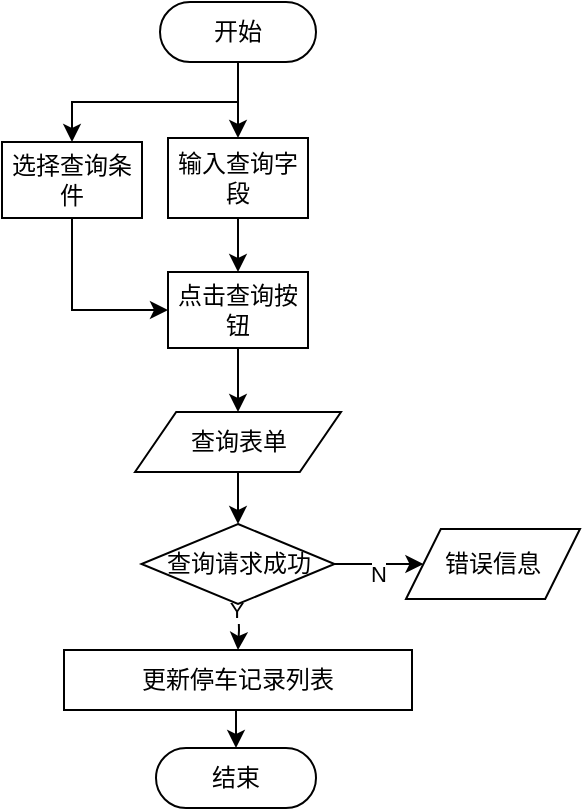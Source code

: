 <mxfile version="24.4.0" type="github">
  <diagram name="第 1 页" id="a9pcu8XQazPdDByv4Zkh">
    <mxGraphModel dx="380" dy="463" grid="0" gridSize="10" guides="1" tooltips="1" connect="1" arrows="1" fold="1" page="0" pageScale="1" pageWidth="827" pageHeight="1169" math="0" shadow="0">
      <root>
        <mxCell id="0" />
        <mxCell id="1" parent="0" />
        <mxCell id="OrNtY5shjDQ7USj_bdKT-1" style="edgeStyle=orthogonalEdgeStyle;rounded=0;orthogonalLoop=1;jettySize=auto;html=1;exitX=0.5;exitY=0.5;exitDx=0;exitDy=15;exitPerimeter=0;entryX=0.5;entryY=0;entryDx=0;entryDy=0;" edge="1" parent="1" source="OrNtY5shjDQ7USj_bdKT-4" target="OrNtY5shjDQ7USj_bdKT-6">
          <mxGeometry relative="1" as="geometry" />
        </mxCell>
        <mxCell id="OrNtY5shjDQ7USj_bdKT-2" style="edgeStyle=orthogonalEdgeStyle;rounded=0;orthogonalLoop=1;jettySize=auto;html=1;exitX=0.5;exitY=0.5;exitDx=0;exitDy=15;exitPerimeter=0;" edge="1" parent="1" source="OrNtY5shjDQ7USj_bdKT-4" target="OrNtY5shjDQ7USj_bdKT-8">
          <mxGeometry relative="1" as="geometry" />
        </mxCell>
        <mxCell id="OrNtY5shjDQ7USj_bdKT-4" value="开始" style="html=1;dashed=0;whiteSpace=wrap;shape=mxgraph.dfd.start" vertex="1" parent="1">
          <mxGeometry x="193" y="80" width="78" height="30" as="geometry" />
        </mxCell>
        <mxCell id="OrNtY5shjDQ7USj_bdKT-37" style="edgeStyle=orthogonalEdgeStyle;rounded=0;orthogonalLoop=1;jettySize=auto;html=1;exitX=0.5;exitY=1;exitDx=0;exitDy=0;entryX=0;entryY=0.5;entryDx=0;entryDy=0;" edge="1" parent="1" source="OrNtY5shjDQ7USj_bdKT-6" target="OrNtY5shjDQ7USj_bdKT-34">
          <mxGeometry relative="1" as="geometry" />
        </mxCell>
        <mxCell id="OrNtY5shjDQ7USj_bdKT-6" value="选择查询条件" style="html=1;dashed=0;whiteSpace=wrap;" vertex="1" parent="1">
          <mxGeometry x="114" y="150" width="70" height="38" as="geometry" />
        </mxCell>
        <mxCell id="OrNtY5shjDQ7USj_bdKT-35" value="" style="edgeStyle=orthogonalEdgeStyle;rounded=0;orthogonalLoop=1;jettySize=auto;html=1;" edge="1" parent="1" source="OrNtY5shjDQ7USj_bdKT-8" target="OrNtY5shjDQ7USj_bdKT-34">
          <mxGeometry relative="1" as="geometry" />
        </mxCell>
        <mxCell id="OrNtY5shjDQ7USj_bdKT-8" value="输入查询字段" style="html=1;dashed=0;whiteSpace=wrap;" vertex="1" parent="1">
          <mxGeometry x="197" y="148" width="70" height="40" as="geometry" />
        </mxCell>
        <mxCell id="OrNtY5shjDQ7USj_bdKT-18" style="edgeStyle=orthogonalEdgeStyle;rounded=0;orthogonalLoop=1;jettySize=auto;html=1;exitX=0.5;exitY=1;exitDx=0;exitDy=0;entryX=0.5;entryY=0;entryDx=0;entryDy=0;" edge="1" parent="1" target="OrNtY5shjDQ7USj_bdKT-30">
          <mxGeometry relative="1" as="geometry">
            <mxPoint x="232" y="303" as="sourcePoint" />
            <mxPoint x="232.1" y="333.044" as="targetPoint" />
          </mxGeometry>
        </mxCell>
        <mxCell id="OrNtY5shjDQ7USj_bdKT-21" value="查询表单" style="shape=parallelogram;perimeter=parallelogramPerimeter;whiteSpace=wrap;html=1;dashed=0;" vertex="1" parent="1">
          <mxGeometry x="180.5" y="285" width="103" height="30" as="geometry" />
        </mxCell>
        <mxCell id="OrNtY5shjDQ7USj_bdKT-22" style="edgeStyle=orthogonalEdgeStyle;rounded=0;orthogonalLoop=1;jettySize=auto;html=1;exitX=0.5;exitY=1;exitDx=0;exitDy=0;entryX=0.5;entryY=0.5;entryDx=0;entryDy=-15;entryPerimeter=0;" edge="1" parent="1" source="OrNtY5shjDQ7USj_bdKT-23" target="OrNtY5shjDQ7USj_bdKT-45">
          <mxGeometry relative="1" as="geometry">
            <mxPoint x="232" y="473" as="targetPoint" />
          </mxGeometry>
        </mxCell>
        <mxCell id="OrNtY5shjDQ7USj_bdKT-23" value="更新停车记录列表" style="html=1;dashed=0;whiteSpace=wrap;" vertex="1" parent="1">
          <mxGeometry x="145" y="404" width="174" height="30" as="geometry" />
        </mxCell>
        <mxCell id="OrNtY5shjDQ7USj_bdKT-25" style="edgeStyle=orthogonalEdgeStyle;rounded=0;orthogonalLoop=1;jettySize=auto;html=1;exitX=0.5;exitY=1;exitDx=0;exitDy=0;" edge="1" parent="1" target="OrNtY5shjDQ7USj_bdKT-23">
          <mxGeometry relative="1" as="geometry">
            <mxPoint x="232" y="373" as="sourcePoint" />
          </mxGeometry>
        </mxCell>
        <mxCell id="OrNtY5shjDQ7USj_bdKT-26" value="Y" style="edgeLabel;html=1;align=center;verticalAlign=middle;resizable=0;points=[];" vertex="1" connectable="0" parent="OrNtY5shjDQ7USj_bdKT-25">
          <mxGeometry x="-0.32" y="-2" relative="1" as="geometry">
            <mxPoint as="offset" />
          </mxGeometry>
        </mxCell>
        <mxCell id="OrNtY5shjDQ7USj_bdKT-43" style="edgeStyle=orthogonalEdgeStyle;rounded=0;orthogonalLoop=1;jettySize=auto;html=1;exitX=1;exitY=0.5;exitDx=0;exitDy=0;entryX=0;entryY=0.5;entryDx=0;entryDy=0;" edge="1" parent="1" source="OrNtY5shjDQ7USj_bdKT-30" target="OrNtY5shjDQ7USj_bdKT-42">
          <mxGeometry relative="1" as="geometry" />
        </mxCell>
        <mxCell id="OrNtY5shjDQ7USj_bdKT-44" value="N" style="edgeLabel;html=1;align=center;verticalAlign=middle;resizable=0;points=[];" vertex="1" connectable="0" parent="OrNtY5shjDQ7USj_bdKT-43">
          <mxGeometry x="0.144" y="-5" relative="1" as="geometry">
            <mxPoint as="offset" />
          </mxGeometry>
        </mxCell>
        <mxCell id="OrNtY5shjDQ7USj_bdKT-30" value="查询请求成功" style="shape=rhombus;html=1;dashed=0;whiteSpace=wrap;perimeter=rhombusPerimeter;" vertex="1" parent="1">
          <mxGeometry x="183.75" y="341" width="96.5" height="40" as="geometry" />
        </mxCell>
        <mxCell id="OrNtY5shjDQ7USj_bdKT-36" style="edgeStyle=orthogonalEdgeStyle;rounded=0;orthogonalLoop=1;jettySize=auto;html=1;entryX=0.5;entryY=0;entryDx=0;entryDy=0;" edge="1" parent="1" source="OrNtY5shjDQ7USj_bdKT-34" target="OrNtY5shjDQ7USj_bdKT-21">
          <mxGeometry relative="1" as="geometry" />
        </mxCell>
        <mxCell id="OrNtY5shjDQ7USj_bdKT-34" value="点击查询按钮" style="html=1;dashed=0;whiteSpace=wrap;" vertex="1" parent="1">
          <mxGeometry x="197" y="215" width="70" height="38" as="geometry" />
        </mxCell>
        <mxCell id="OrNtY5shjDQ7USj_bdKT-42" value="错误信息" style="shape=parallelogram;perimeter=parallelogramPerimeter;whiteSpace=wrap;html=1;dashed=0;" vertex="1" parent="1">
          <mxGeometry x="316" y="343.5" width="87" height="35" as="geometry" />
        </mxCell>
        <mxCell id="OrNtY5shjDQ7USj_bdKT-45" value="结束" style="html=1;dashed=0;whiteSpace=wrap;shape=mxgraph.dfd.start" vertex="1" parent="1">
          <mxGeometry x="191" y="453" width="80" height="30" as="geometry" />
        </mxCell>
      </root>
    </mxGraphModel>
  </diagram>
</mxfile>
